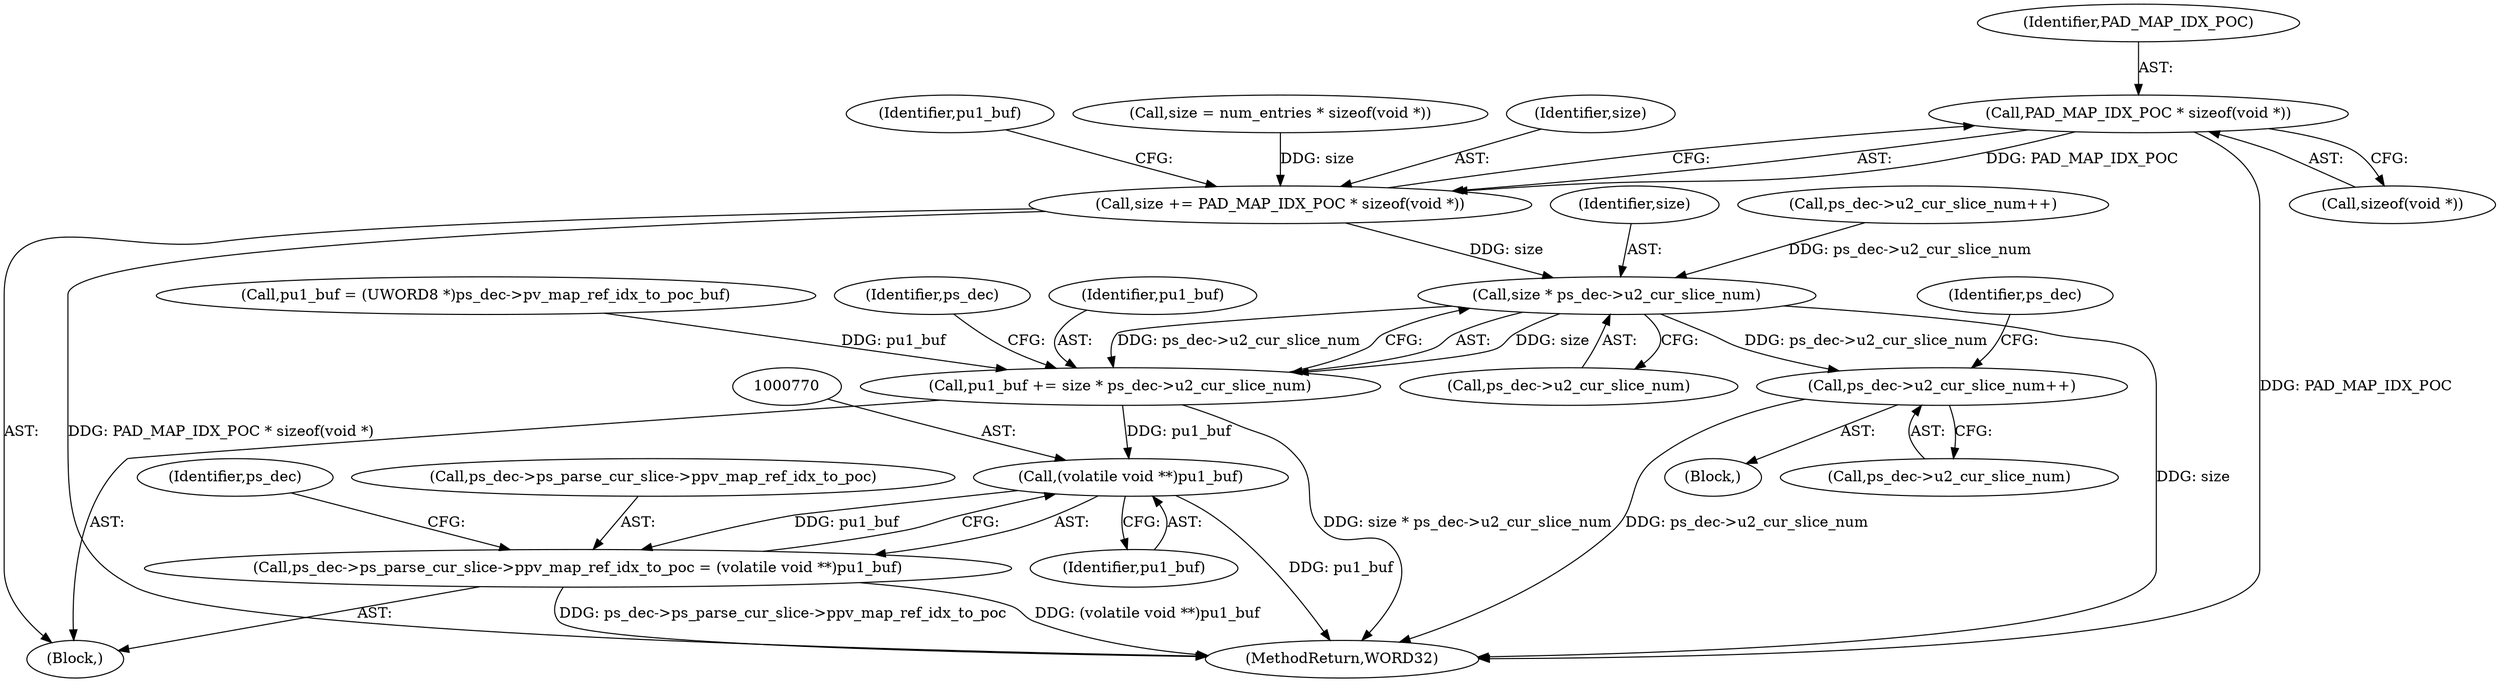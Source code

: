 digraph "0_Android_4a524d3a8ae9aa20c36430008e6bd429443f8f1d_1@API" {
"1000745" [label="(Call,PAD_MAP_IDX_POC * sizeof(void *))"];
"1000743" [label="(Call,size += PAD_MAP_IDX_POC * sizeof(void *))"];
"1000758" [label="(Call,size * ps_dec->u2_cur_slice_num)"];
"1000756" [label="(Call,pu1_buf += size * ps_dec->u2_cur_slice_num)"];
"1000769" [label="(Call,(volatile void **)pu1_buf)"];
"1000763" [label="(Call,ps_dec->ps_parse_cur_slice->ppv_map_ref_idx_to_poc = (volatile void **)pu1_buf)"];
"1001230" [label="(Call,ps_dec->u2_cur_slice_num++)"];
"1000749" [label="(Call,pu1_buf = (UWORD8 *)ps_dec->pv_map_ref_idx_to_poc_buf)"];
"1000745" [label="(Call,PAD_MAP_IDX_POC * sizeof(void *))"];
"1000771" [label="(Identifier,pu1_buf)"];
"1000766" [label="(Identifier,ps_dec)"];
"1000763" [label="(Call,ps_dec->ps_parse_cur_slice->ppv_map_ref_idx_to_poc = (volatile void **)pu1_buf)"];
"1000775" [label="(Identifier,ps_dec)"];
"1000746" [label="(Identifier,PAD_MAP_IDX_POC)"];
"1000750" [label="(Identifier,pu1_buf)"];
"1000760" [label="(Call,ps_dec->u2_cur_slice_num)"];
"1001231" [label="(Call,ps_dec->u2_cur_slice_num)"];
"1000717" [label="(Block,)"];
"1001230" [label="(Call,ps_dec->u2_cur_slice_num++)"];
"1000747" [label="(Call,sizeof(void *))"];
"1000136" [label="(Block,)"];
"1001278" [label="(MethodReturn,WORD32)"];
"1000759" [label="(Identifier,size)"];
"1000757" [label="(Identifier,pu1_buf)"];
"1001237" [label="(Identifier,ps_dec)"];
"1000764" [label="(Call,ps_dec->ps_parse_cur_slice->ppv_map_ref_idx_to_poc)"];
"1000769" [label="(Call,(volatile void **)pu1_buf)"];
"1000737" [label="(Call,size = num_entries * sizeof(void *))"];
"1000758" [label="(Call,size * ps_dec->u2_cur_slice_num)"];
"1000756" [label="(Call,pu1_buf += size * ps_dec->u2_cur_slice_num)"];
"1000743" [label="(Call,size += PAD_MAP_IDX_POC * sizeof(void *))"];
"1000744" [label="(Identifier,size)"];
"1000682" [label="(Call,ps_dec->u2_cur_slice_num++)"];
"1000745" -> "1000743"  [label="AST: "];
"1000745" -> "1000747"  [label="CFG: "];
"1000746" -> "1000745"  [label="AST: "];
"1000747" -> "1000745"  [label="AST: "];
"1000743" -> "1000745"  [label="CFG: "];
"1000745" -> "1001278"  [label="DDG: PAD_MAP_IDX_POC"];
"1000745" -> "1000743"  [label="DDG: PAD_MAP_IDX_POC"];
"1000743" -> "1000717"  [label="AST: "];
"1000744" -> "1000743"  [label="AST: "];
"1000750" -> "1000743"  [label="CFG: "];
"1000743" -> "1001278"  [label="DDG: PAD_MAP_IDX_POC * sizeof(void *)"];
"1000737" -> "1000743"  [label="DDG: size"];
"1000743" -> "1000758"  [label="DDG: size"];
"1000758" -> "1000756"  [label="AST: "];
"1000758" -> "1000760"  [label="CFG: "];
"1000759" -> "1000758"  [label="AST: "];
"1000760" -> "1000758"  [label="AST: "];
"1000756" -> "1000758"  [label="CFG: "];
"1000758" -> "1001278"  [label="DDG: size"];
"1000758" -> "1000756"  [label="DDG: size"];
"1000758" -> "1000756"  [label="DDG: ps_dec->u2_cur_slice_num"];
"1000682" -> "1000758"  [label="DDG: ps_dec->u2_cur_slice_num"];
"1000758" -> "1001230"  [label="DDG: ps_dec->u2_cur_slice_num"];
"1000756" -> "1000717"  [label="AST: "];
"1000757" -> "1000756"  [label="AST: "];
"1000766" -> "1000756"  [label="CFG: "];
"1000756" -> "1001278"  [label="DDG: size * ps_dec->u2_cur_slice_num"];
"1000749" -> "1000756"  [label="DDG: pu1_buf"];
"1000756" -> "1000769"  [label="DDG: pu1_buf"];
"1000769" -> "1000763"  [label="AST: "];
"1000769" -> "1000771"  [label="CFG: "];
"1000770" -> "1000769"  [label="AST: "];
"1000771" -> "1000769"  [label="AST: "];
"1000763" -> "1000769"  [label="CFG: "];
"1000769" -> "1001278"  [label="DDG: pu1_buf"];
"1000769" -> "1000763"  [label="DDG: pu1_buf"];
"1000763" -> "1000717"  [label="AST: "];
"1000764" -> "1000763"  [label="AST: "];
"1000775" -> "1000763"  [label="CFG: "];
"1000763" -> "1001278"  [label="DDG: (volatile void **)pu1_buf"];
"1000763" -> "1001278"  [label="DDG: ps_dec->ps_parse_cur_slice->ppv_map_ref_idx_to_poc"];
"1001230" -> "1000136"  [label="AST: "];
"1001230" -> "1001231"  [label="CFG: "];
"1001231" -> "1001230"  [label="AST: "];
"1001237" -> "1001230"  [label="CFG: "];
"1001230" -> "1001278"  [label="DDG: ps_dec->u2_cur_slice_num"];
}
